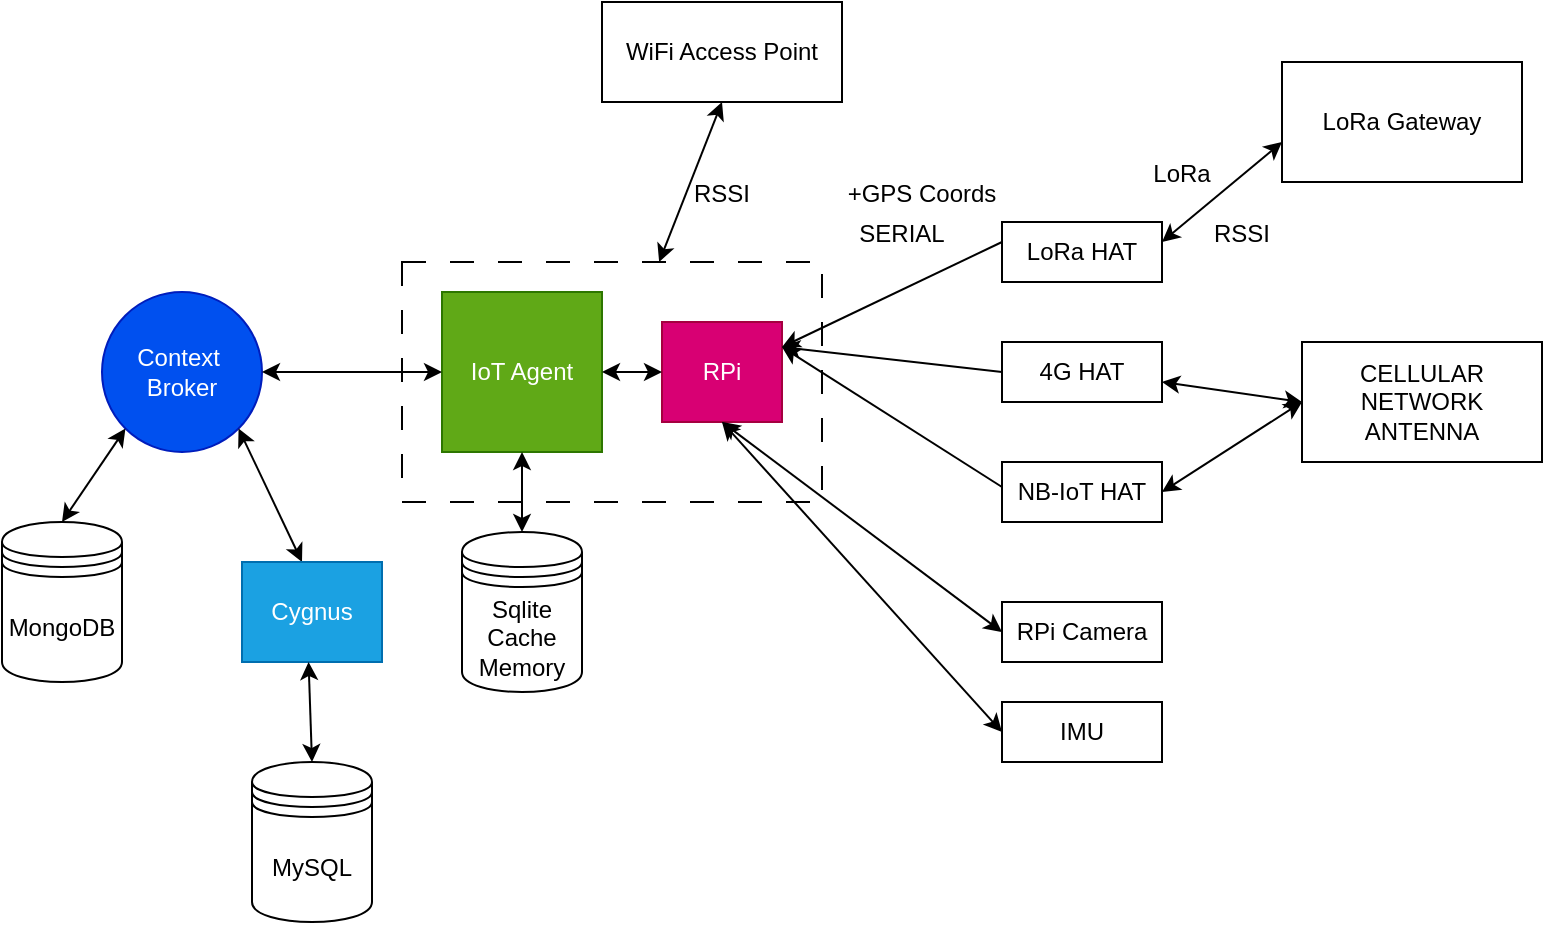 <mxfile>
    <diagram id="rvsulZ3yRfz-HyBqvmWk" name="Page-1">
        <mxGraphModel dx="1013" dy="649" grid="1" gridSize="10" guides="1" tooltips="1" connect="1" arrows="1" fold="1" page="1" pageScale="1" pageWidth="850" pageHeight="1100" math="0" shadow="0">
            <root>
                <mxCell id="0"/>
                <mxCell id="1" parent="0"/>
                <mxCell id="2" value="RPi" style="rounded=0;whiteSpace=wrap;html=1;fillColor=#d80073;fontColor=#ffffff;strokeColor=#A50040;" parent="1" vertex="1">
                    <mxGeometry x="410" y="230" width="60" height="50" as="geometry"/>
                </mxCell>
                <mxCell id="3" value="LoRa HAT" style="rounded=0;whiteSpace=wrap;html=1;" parent="1" vertex="1">
                    <mxGeometry x="580" y="180" width="80" height="30" as="geometry"/>
                </mxCell>
                <mxCell id="4" value="4G HAT" style="rounded=0;whiteSpace=wrap;html=1;" parent="1" vertex="1">
                    <mxGeometry x="580" y="240" width="80" height="30" as="geometry"/>
                </mxCell>
                <mxCell id="6" value="NB-IoT HAT" style="rounded=0;whiteSpace=wrap;html=1;" parent="1" vertex="1">
                    <mxGeometry x="580" y="300" width="80" height="30" as="geometry"/>
                </mxCell>
                <mxCell id="9" value="RPi Camera" style="rounded=0;whiteSpace=wrap;html=1;" parent="1" vertex="1">
                    <mxGeometry x="580" y="370" width="80" height="30" as="geometry"/>
                </mxCell>
                <mxCell id="10" value="IMU" style="rounded=0;whiteSpace=wrap;html=1;" parent="1" vertex="1">
                    <mxGeometry x="580" y="420" width="80" height="30" as="geometry"/>
                </mxCell>
                <mxCell id="11" value="" style="endArrow=classic;html=1;entryX=1;entryY=0.25;entryDx=0;entryDy=0;" parent="1" target="2" edge="1">
                    <mxGeometry width="50" height="50" relative="1" as="geometry">
                        <mxPoint x="580" y="190" as="sourcePoint"/>
                        <mxPoint x="520" y="240" as="targetPoint"/>
                    </mxGeometry>
                </mxCell>
                <mxCell id="12" value="" style="endArrow=classic;html=1;exitX=0;exitY=0.5;exitDx=0;exitDy=0;entryX=1;entryY=0.25;entryDx=0;entryDy=0;" parent="1" source="4" target="2" edge="1">
                    <mxGeometry width="50" height="50" relative="1" as="geometry">
                        <mxPoint x="590" y="200" as="sourcePoint"/>
                        <mxPoint x="520" y="253" as="targetPoint"/>
                    </mxGeometry>
                </mxCell>
                <mxCell id="13" value="" style="endArrow=classic;html=1;exitX=0;exitY=0.5;exitDx=0;exitDy=0;entryX=1;entryY=0.25;entryDx=0;entryDy=0;" parent="1" target="2" edge="1">
                    <mxGeometry width="50" height="50" relative="1" as="geometry">
                        <mxPoint x="580" y="312.5" as="sourcePoint"/>
                        <mxPoint x="510" y="250" as="targetPoint"/>
                    </mxGeometry>
                </mxCell>
                <mxCell id="14" value="&lt;p style=&quot;line-height: 0%;&quot;&gt;SERIAL&lt;/p&gt;" style="rounded=0;whiteSpace=wrap;html=1;strokeColor=none;fillColor=none;" parent="1" vertex="1">
                    <mxGeometry x="490" y="170" width="80" height="30" as="geometry"/>
                </mxCell>
                <mxCell id="19" value="LoRa Gateway" style="rounded=0;whiteSpace=wrap;html=1;fillColor=none;" parent="1" vertex="1">
                    <mxGeometry x="720" y="100" width="120" height="60" as="geometry"/>
                </mxCell>
                <mxCell id="20" value="&lt;p style=&quot;line-height: 0%;&quot;&gt;LoRa&lt;/p&gt;" style="rounded=0;whiteSpace=wrap;html=1;strokeColor=none;fillColor=none;" parent="1" vertex="1">
                    <mxGeometry x="630" y="140" width="80" height="30" as="geometry"/>
                </mxCell>
                <mxCell id="22" value="" style="endArrow=classic;startArrow=classic;html=1;exitX=1;exitY=0.333;exitDx=0;exitDy=0;exitPerimeter=0;" parent="1" source="3" edge="1">
                    <mxGeometry width="50" height="50" relative="1" as="geometry">
                        <mxPoint x="670" y="190" as="sourcePoint"/>
                        <mxPoint x="720" y="140" as="targetPoint"/>
                    </mxGeometry>
                </mxCell>
                <mxCell id="23" value="&lt;p style=&quot;line-height: 0%;&quot;&gt;RSSI&lt;/p&gt;" style="rounded=0;whiteSpace=wrap;html=1;strokeColor=none;fillColor=none;" parent="1" vertex="1">
                    <mxGeometry x="660" y="170" width="80" height="30" as="geometry"/>
                </mxCell>
                <mxCell id="24" value="WiFi Access Point" style="rounded=0;whiteSpace=wrap;html=1;fillColor=none;" parent="1" vertex="1">
                    <mxGeometry x="380" y="70" width="120" height="50" as="geometry"/>
                </mxCell>
                <mxCell id="26" value="&lt;p style=&quot;line-height: 0%;&quot;&gt;RSSI&lt;/p&gt;" style="rounded=0;whiteSpace=wrap;html=1;strokeColor=none;fillColor=none;" parent="1" vertex="1">
                    <mxGeometry x="400" y="150" width="80" height="30" as="geometry"/>
                </mxCell>
                <mxCell id="27" value="CELLULAR NETWORK ANTENNA" style="rounded=0;whiteSpace=wrap;html=1;fillColor=none;" parent="1" vertex="1">
                    <mxGeometry x="730" y="240" width="120" height="60" as="geometry"/>
                </mxCell>
                <mxCell id="28" value="" style="endArrow=classic;startArrow=classic;html=1;exitX=1;exitY=0.333;exitDx=0;exitDy=0;exitPerimeter=0;entryX=0;entryY=0.5;entryDx=0;entryDy=0;" parent="1" target="27" edge="1">
                    <mxGeometry width="50" height="50" relative="1" as="geometry">
                        <mxPoint x="660" y="259.99" as="sourcePoint"/>
                        <mxPoint x="720" y="210" as="targetPoint"/>
                    </mxGeometry>
                </mxCell>
                <mxCell id="29" value="" style="endArrow=classic;startArrow=classic;html=1;exitX=1;exitY=0.5;exitDx=0;exitDy=0;entryX=0;entryY=0.5;entryDx=0;entryDy=0;" parent="1" source="6" target="27" edge="1">
                    <mxGeometry width="50" height="50" relative="1" as="geometry">
                        <mxPoint x="670" y="269.99" as="sourcePoint"/>
                        <mxPoint x="740" y="280" as="targetPoint"/>
                    </mxGeometry>
                </mxCell>
                <mxCell id="30" value="" style="endArrow=classic;startArrow=classic;html=1;entryX=0.5;entryY=1;entryDx=0;entryDy=0;" parent="1" source="49" target="24" edge="1">
                    <mxGeometry width="50" height="50" relative="1" as="geometry">
                        <mxPoint x="340" y="170" as="sourcePoint"/>
                        <mxPoint x="410" y="125" as="targetPoint"/>
                    </mxGeometry>
                </mxCell>
                <mxCell id="31" value="&lt;p style=&quot;line-height: 0%;&quot;&gt;+GPS Coords&lt;/p&gt;" style="rounded=0;whiteSpace=wrap;html=1;strokeColor=none;fillColor=none;" parent="1" vertex="1">
                    <mxGeometry x="500" y="150" width="80" height="30" as="geometry"/>
                </mxCell>
                <mxCell id="32" value="" style="endArrow=classic;startArrow=classic;html=1;entryX=0;entryY=0.5;entryDx=0;entryDy=0;exitX=0.5;exitY=1;exitDx=0;exitDy=0;" parent="1" source="2" target="9" edge="1">
                    <mxGeometry width="50" height="50" relative="1" as="geometry">
                        <mxPoint x="500" y="310" as="sourcePoint"/>
                        <mxPoint x="550" y="260" as="targetPoint"/>
                    </mxGeometry>
                </mxCell>
                <mxCell id="33" value="" style="endArrow=classic;startArrow=classic;html=1;entryX=0;entryY=0.5;entryDx=0;entryDy=0;" parent="1" edge="1">
                    <mxGeometry width="50" height="50" relative="1" as="geometry">
                        <mxPoint x="440" y="280" as="sourcePoint"/>
                        <mxPoint x="580" y="435" as="targetPoint"/>
                    </mxGeometry>
                </mxCell>
                <mxCell id="34" value="IoT Agent" style="whiteSpace=wrap;html=1;aspect=fixed;fillColor=#60a917;fontColor=#ffffff;strokeColor=#2D7600;" parent="1" vertex="1">
                    <mxGeometry x="300" y="215" width="80" height="80" as="geometry"/>
                </mxCell>
                <mxCell id="37" value="" style="endArrow=classic;startArrow=classic;html=1;entryX=1;entryY=0.5;entryDx=0;entryDy=0;exitX=0;exitY=0.5;exitDx=0;exitDy=0;" parent="1" source="2" target="34" edge="1">
                    <mxGeometry width="50" height="50" relative="1" as="geometry">
                        <mxPoint x="470" y="310" as="sourcePoint"/>
                        <mxPoint x="520" y="260" as="targetPoint"/>
                    </mxGeometry>
                </mxCell>
                <mxCell id="38" value="Sqlite Cache Memory" style="shape=datastore;whiteSpace=wrap;html=1;fillColor=none;" parent="1" vertex="1">
                    <mxGeometry x="310" y="335" width="60" height="80" as="geometry"/>
                </mxCell>
                <mxCell id="39" value="" style="endArrow=classic;startArrow=classic;html=1;entryX=0.5;entryY=1;entryDx=0;entryDy=0;" parent="1" source="38" target="34" edge="1">
                    <mxGeometry width="50" height="50" relative="1" as="geometry">
                        <mxPoint x="420" y="265" as="sourcePoint"/>
                        <mxPoint x="390" y="265" as="targetPoint"/>
                    </mxGeometry>
                </mxCell>
                <mxCell id="40" value="Context&amp;nbsp;&lt;br&gt;Broker" style="ellipse;whiteSpace=wrap;html=1;aspect=fixed;fillColor=#0050ef;fontColor=#ffffff;strokeColor=#001DBC;" parent="1" vertex="1">
                    <mxGeometry x="130" y="215" width="80" height="80" as="geometry"/>
                </mxCell>
                <mxCell id="41" value="MongoDB" style="shape=datastore;whiteSpace=wrap;html=1;fillColor=none;" parent="1" vertex="1">
                    <mxGeometry x="80" y="330" width="60" height="80" as="geometry"/>
                </mxCell>
                <mxCell id="42" value="" style="endArrow=classic;startArrow=classic;html=1;entryX=0;entryY=1;entryDx=0;entryDy=0;exitX=0.5;exitY=0;exitDx=0;exitDy=0;" parent="1" source="41" target="40" edge="1">
                    <mxGeometry width="50" height="50" relative="1" as="geometry">
                        <mxPoint x="169.47" y="325" as="sourcePoint"/>
                        <mxPoint x="169.47" y="290.0" as="targetPoint"/>
                    </mxGeometry>
                </mxCell>
                <mxCell id="43" value="MySQL" style="shape=datastore;whiteSpace=wrap;html=1;fillColor=none;" parent="1" vertex="1">
                    <mxGeometry x="205" y="450" width="60" height="80" as="geometry"/>
                </mxCell>
                <mxCell id="44" value="" style="endArrow=classic;startArrow=classic;html=1;entryX=1;entryY=1;entryDx=0;entryDy=0;" parent="1" target="40" edge="1">
                    <mxGeometry width="50" height="50" relative="1" as="geometry">
                        <mxPoint x="230" y="350" as="sourcePoint"/>
                        <mxPoint x="151.716" y="293.284" as="targetPoint"/>
                    </mxGeometry>
                </mxCell>
                <mxCell id="46" value="Cygnus" style="rounded=0;whiteSpace=wrap;html=1;fillColor=#1ba1e2;fontColor=#ffffff;strokeColor=#006EAF;" parent="1" vertex="1">
                    <mxGeometry x="200" y="350" width="70" height="50" as="geometry"/>
                </mxCell>
                <mxCell id="47" value="" style="endArrow=classic;startArrow=classic;html=1;entryX=1;entryY=1;entryDx=0;entryDy=0;exitX=0.5;exitY=0;exitDx=0;exitDy=0;" parent="1" source="43" edge="1">
                    <mxGeometry width="50" height="50" relative="1" as="geometry">
                        <mxPoint x="265" y="466.72" as="sourcePoint"/>
                        <mxPoint x="233.284" y="400.004" as="targetPoint"/>
                    </mxGeometry>
                </mxCell>
                <mxCell id="48" value="" style="endArrow=classic;startArrow=classic;html=1;exitX=1;exitY=0.5;exitDx=0;exitDy=0;" parent="1" source="40" edge="1">
                    <mxGeometry width="50" height="50" relative="1" as="geometry">
                        <mxPoint x="330" y="300" as="sourcePoint"/>
                        <mxPoint x="300" y="255" as="targetPoint"/>
                    </mxGeometry>
                </mxCell>
                <mxCell id="49" value="" style="rounded=0;whiteSpace=wrap;html=1;dashed=1;dashPattern=12 12;fillColor=none;" vertex="1" parent="1">
                    <mxGeometry x="280" y="200" width="210" height="120" as="geometry"/>
                </mxCell>
            </root>
        </mxGraphModel>
    </diagram>
</mxfile>